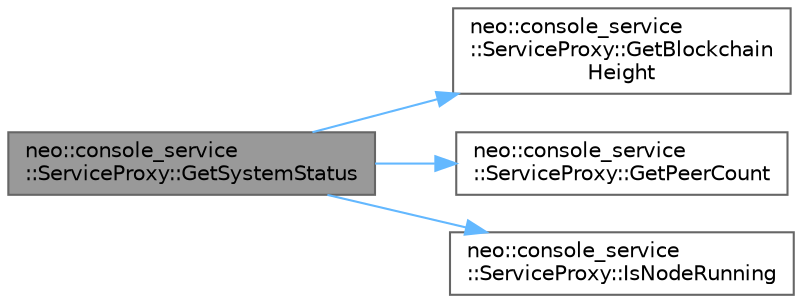 digraph "neo::console_service::ServiceProxy::GetSystemStatus"
{
 // LATEX_PDF_SIZE
  bgcolor="transparent";
  edge [fontname=Helvetica,fontsize=10,labelfontname=Helvetica,labelfontsize=10];
  node [fontname=Helvetica,fontsize=10,shape=box,height=0.2,width=0.4];
  rankdir="LR";
  Node1 [id="Node000001",label="neo::console_service\l::ServiceProxy::GetSystemStatus",height=0.2,width=0.4,color="gray40", fillcolor="grey60", style="filled", fontcolor="black",tooltip="Get system status information."];
  Node1 -> Node2 [id="edge1_Node000001_Node000002",color="steelblue1",style="solid",tooltip=" "];
  Node2 [id="Node000002",label="neo::console_service\l::ServiceProxy::GetBlockchain\lHeight",height=0.2,width=0.4,color="grey40", fillcolor="white", style="filled",URL="$classneo_1_1console__service_1_1_service_proxy.html#a897037b78900be83cb62886c489d56d6",tooltip="Get the current blockchain height."];
  Node1 -> Node3 [id="edge2_Node000001_Node000003",color="steelblue1",style="solid",tooltip=" "];
  Node3 [id="Node000003",label="neo::console_service\l::ServiceProxy::GetPeerCount",height=0.2,width=0.4,color="grey40", fillcolor="white", style="filled",URL="$classneo_1_1console__service_1_1_service_proxy.html#a6e768babf80e3d30248bea6cd91896ee",tooltip="Get the number of connected peers."];
  Node1 -> Node4 [id="edge3_Node000001_Node000004",color="steelblue1",style="solid",tooltip=" "];
  Node4 [id="Node000004",label="neo::console_service\l::ServiceProxy::IsNodeRunning",height=0.2,width=0.4,color="grey40", fillcolor="white", style="filled",URL="$classneo_1_1console__service_1_1_service_proxy.html#a10dbef64cc6de0a45c1be1d67407c43a",tooltip="Check if the node is running."];
}
